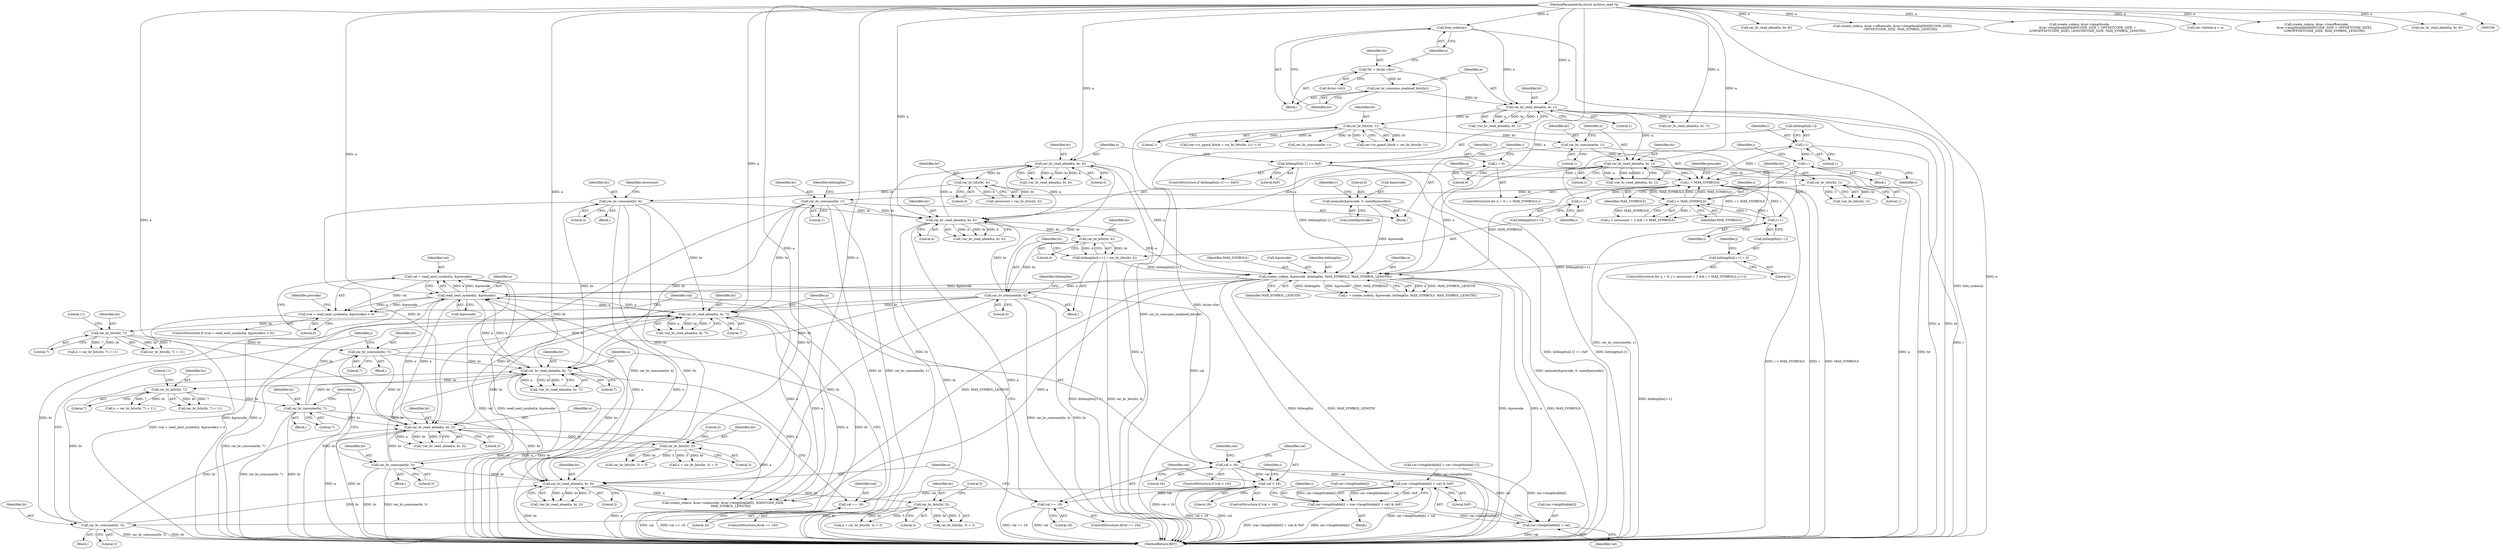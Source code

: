 digraph "0_libarchive_05caadc7eedbef471ac9610809ba683f0c698700@API" {
"1000568" [label="(Call,val = read_next_symbol(a, &precode))"];
"1000570" [label="(Call,read_next_symbol(a, &precode))"];
"1000761" [label="(Call,rar_br_read_ahead(a, br, 7))"];
"1000107" [label="(MethodParameterIn,struct archive_read *a)"];
"1000692" [label="(Call,rar_br_consume(br, 7))"];
"1000688" [label="(Call,rar_br_bits(br, 7))"];
"1000671" [label="(Call,rar_br_read_ahead(a, br, 7))"];
"1000782" [label="(Call,rar_br_consume(br, 7))"];
"1000778" [label="(Call,rar_br_bits(br, 7))"];
"1000499" [label="(Call,rar_br_consume(br, 4))"];
"1000496" [label="(Call,rar_br_bits(br, 4))"];
"1000489" [label="(Call,rar_br_read_ahead(a, br, 4))"];
"1000462" [label="(Call,rar_br_read_ahead(a, br, 4))"];
"1000424" [label="(Call,rar_br_read_ahead(a, br, 1))"];
"1000142" [label="(Call,rar_br_read_ahead(a, br, 1))"];
"1000136" [label="(Call,free_codes(a))"];
"1000138" [label="(Call,rar_br_consume_unalined_bits(br))"];
"1000130" [label="(Call,*br = &(rar->br))"];
"1000419" [label="(Call,rar_br_consume(br, 1))"];
"1000153" [label="(Call,rar_br_bits(br, 1))"];
"1000475" [label="(Call,rar_br_consume(br, 4))"];
"1000472" [label="(Call,rar_br_bits(br, 4))"];
"1000443" [label="(Call,rar_br_consume(br, 1))"];
"1000431" [label="(Call,rar_br_bits(br, 1))"];
"1000664" [label="(Call,rar_br_consume(br, 3))"];
"1000660" [label="(Call,rar_br_bits(br, 3))"];
"1000643" [label="(Call,rar_br_read_ahead(a, br, 3))"];
"1000754" [label="(Call,rar_br_consume(br, 3))"];
"1000750" [label="(Call,rar_br_bits(br, 3))"];
"1000733" [label="(Call,rar_br_read_ahead(a, br, 3))"];
"1000536" [label="(Call,create_code(a, &precode, bitlengths, MAX_SYMBOLS, MAX_SYMBOL_LENGTH))"];
"1000528" [label="(Call,memset(&precode, 0, sizeof(precode)))"];
"1000467" [label="(Call,bitlengths[i++] = rar_br_bits(br, 4))"];
"1000479" [label="(Call,bitlengths[i-1] == 0xF)"];
"1000522" [label="(Call,bitlengths[i++] = 0)"];
"1000456" [label="(Call,i < MAX_SYMBOLS)"];
"1000505" [label="(Call,i--)"];
"1000482" [label="(Call,i-1)"];
"1000470" [label="(Call,i++)"];
"1000517" [label="(Call,i < MAX_SYMBOLS)"];
"1000525" [label="(Call,i++)"];
"1000453" [label="(Call,i = 0)"];
"1000567" [label="(Call,(val = read_next_symbol(a, &precode)) < 0)"];
"1000587" [label="(Call,val < 16)"];
"1000597" [label="(Call,(rar->lengthtable[i] + val) & 0xF)"];
"1000591" [label="(Call,rar->lengthtable[i] = (rar->lengthtable[i] + val) & 0xF)"];
"1000598" [label="(Call,rar->lengthtable[i] + val)"];
"1000610" [label="(Call,val < 18)"];
"1000637" [label="(Call,val == 16)"];
"1000727" [label="(Call,val == 18)"];
"1000607" [label="(Identifier,i)"];
"1000578" [label="(Identifier,precode)"];
"1000501" [label="(Literal,4)"];
"1000689" [label="(Identifier,br)"];
"1000137" [label="(Identifier,a)"];
"1000448" [label="(Identifier,bitlengths)"];
"1000694" [label="(Literal,7)"];
"1000148" [label="(Call,(rar->is_ppmd_block = rar_br_bits(br, 1)) != 0)"];
"1000471" [label="(Identifier,i)"];
"1000598" [label="(Call,rar->lengthtable[i] + val)"];
"1000734" [label="(Identifier,a)"];
"1000472" [label="(Call,rar_br_bits(br, 4))"];
"1000484" [label="(Literal,1)"];
"1000467" [label="(Call,bitlengths[i++] = rar_br_bits(br, 4))"];
"1000494" [label="(Call,zerocount = rar_br_bits(br, 4))"];
"1000488" [label="(Call,!rar_br_read_ahead(a, br, 4))"];
"1000420" [label="(Identifier,br)"];
"1000672" [label="(Identifier,a)"];
"1000537" [label="(Identifier,a)"];
"1000762" [label="(Identifier,a)"];
"1000499" [label="(Call,rar_br_consume(br, 4))"];
"1000659" [label="(Call,rar_br_bits(br, 3) + 3)"];
"1000498" [label="(Literal,4)"];
"1000423" [label="(Call,!rar_br_read_ahead(a, br, 1))"];
"1000670" [label="(Call,!rar_br_read_ahead(a, br, 7))"];
"1000567" [label="(Call,(val = read_next_symbol(a, &precode)) < 0)"];
"1000519" [label="(Identifier,MAX_SYMBOLS)"];
"1000209" [label="(Call,rar_br_read_ahead(a, br, 8))"];
"1000787" [label="(Identifier,j)"];
"1000662" [label="(Literal,3)"];
"1000751" [label="(Identifier,br)"];
"1000486" [label="(Block,)"];
"1000697" [label="(Identifier,j)"];
"1000541" [label="(Identifier,MAX_SYMBOLS)"];
"1000525" [label="(Call,i++)"];
"1000534" [label="(Call,r = create_code(a, &precode, bitlengths, MAX_SYMBOLS, MAX_SYMBOL_LENGTH))"];
"1000589" [label="(Literal,16)"];
"1000728" [label="(Identifier,val)"];
"1000489" [label="(Call,rar_br_read_ahead(a, br, 4))"];
"1000462" [label="(Call,rar_br_read_ahead(a, br, 4))"];
"1000481" [label="(Identifier,bitlengths)"];
"1000108" [label="(Block,)"];
"1000459" [label="(Block,)"];
"1000474" [label="(Literal,4)"];
"1000139" [label="(Identifier,br)"];
"1000643" [label="(Call,rar_br_read_ahead(a, br, 3))"];
"1000783" [label="(Identifier,br)"];
"1000490" [label="(Identifier,a)"];
"1000532" [label="(Call,sizeof(precode))"];
"1000492" [label="(Literal,4)"];
"1000138" [label="(Call,rar_br_consume_unalined_bits(br))"];
"1000733" [label="(Call,rar_br_read_ahead(a, br, 3))"];
"1000445" [label="(Literal,1)"];
"1000838" [label="(Call,create_code(a, &rar->offsetcode, &rar->lengthtable[MAINCODE_SIZE],\n                OFFSETCODE_SIZE, MAX_SYMBOL_LENGTH))"];
"1000456" [label="(Call,i < MAX_SYMBOLS)"];
"1000452" [label="(ControlStructure,for (i = 0; i < MAX_SYMBOLS;))"];
"1000587" [label="(Call,val < 16)"];
"1000780" [label="(Literal,7)"];
"1000570" [label="(Call,read_next_symbol(a, &precode))"];
"1000660" [label="(Call,rar_br_bits(br, 3))"];
"1000527" [label="(Literal,0)"];
"1000454" [label="(Identifier,i)"];
"1000465" [label="(Literal,4)"];
"1000673" [label="(Identifier,br)"];
"1000611" [label="(Identifier,val)"];
"1000637" [label="(Call,val == 16)"];
"1000542" [label="(Identifier,MAX_SYMBOL_LENGTH)"];
"1000569" [label="(Identifier,val)"];
"1000496" [label="(Call,rar_br_bits(br, 4))"];
"1000536" [label="(Call,create_code(a, &precode, bitlengths, MAX_SYMBOLS, MAX_SYMBOL_LENGTH))"];
"1000517" [label="(Call,i < MAX_SYMBOLS)"];
"1000761" [label="(Call,rar_br_read_ahead(a, br, 7))"];
"1000661" [label="(Identifier,br)"];
"1000531" [label="(Literal,0)"];
"1000461" [label="(Call,!rar_br_read_ahead(a, br, 4))"];
"1000523" [label="(Call,bitlengths[i++])"];
"1000668" [label="(Block,)"];
"1000750" [label="(Call,rar_br_bits(br, 3))"];
"1000764" [label="(Literal,7)"];
"1000590" [label="(Block,)"];
"1000418" [label="(Block,)"];
"1000586" [label="(ControlStructure,if (val < 16))"];
"1000884" [label="(Call,create_code(a, &rar->lengthcode,\n                &rar->lengthtable[MAINCODE_SIZE + OFFSETCODE_SIZE +\n                LOWOFFSETCODE_SIZE], LENGTHCODE_SIZE, MAX_SYMBOL_LENGTH))"];
"1000816" [label="(Call,create_code(a, &rar->maincode, &rar->lengthtable[0], MAINCODE_SIZE,\n                MAX_SYMBOL_LENGTH))"];
"1000572" [label="(Call,&precode)"];
"1000574" [label="(Literal,0)"];
"1000477" [label="(Literal,4)"];
"1000282" [label="(Call,rar->bytein.a = a)"];
"1000687" [label="(Call,rar_br_bits(br, 7) + 11)"];
"1000784" [label="(Literal,7)"];
"1000690" [label="(Literal,7)"];
"1000860" [label="(Call,create_code(a, &rar->lowoffsetcode,\n                &rar->lengthtable[MAINCODE_SIZE + OFFSETCODE_SIZE],\n                LOWOFFSETCODE_SIZE, MAX_SYMBOL_LENGTH))"];
"1000693" [label="(Identifier,br)"];
"1000476" [label="(Identifier,br)"];
"1000506" [label="(Identifier,i)"];
"1000674" [label="(Literal,7)"];
"1000473" [label="(Identifier,br)"];
"1000646" [label="(Literal,3)"];
"1000592" [label="(Call,rar->lengthtable[i])"];
"1000639" [label="(Literal,16)"];
"1000421" [label="(Literal,1)"];
"1000781" [label="(Literal,11)"];
"1000779" [label="(Identifier,br)"];
"1000444" [label="(Identifier,br)"];
"1000616" [label="(Identifier,i)"];
"1000158" [label="(Call,rar_br_consume(br, 1))"];
"1000141" [label="(Call,!rar_br_read_ahead(a, br, 1))"];
"1000153" [label="(Call,rar_br_bits(br, 1))"];
"1000482" [label="(Call,i-1)"];
"1000605" [label="(Literal,0xF)"];
"1000594" [label="(Identifier,rar)"];
"1000155" [label="(Literal,1)"];
"1000149" [label="(Call,rar->is_ppmd_block = rar_br_bits(br, 1))"];
"1000597" [label="(Call,(rar->lengthtable[i] + val) & 0xF)"];
"1000154" [label="(Identifier,br)"];
"1000130" [label="(Call,*br = &(rar->br))"];
"1000736" [label="(Literal,3)"];
"1000685" [label="(Call,n = rar_br_bits(br, 7) + 11)"];
"1000591" [label="(Call,rar->lengthtable[i] = (rar->lengthtable[i] + val) & 0xF)"];
"1000747" [label="(Call,n = rar_br_bits(br, 3) + 3)"];
"1000752" [label="(Literal,3)"];
"1000610" [label="(Call,val < 18)"];
"1000521" [label="(Identifier,j)"];
"1000727" [label="(Call,val == 18)"];
"1000530" [label="(Identifier,precode)"];
"1000609" [label="(ControlStructure,if (val < 18))"];
"1000143" [label="(Identifier,a)"];
"1001023" [label="(MethodReturn,RET)"];
"1000509" [label="(Identifier,j)"];
"1000671" [label="(Call,rar_br_read_ahead(a, br, 7))"];
"1000732" [label="(Call,!rar_br_read_ahead(a, br, 3))"];
"1000470" [label="(Call,i++)"];
"1000657" [label="(Call,n = rar_br_bits(br, 3) + 3)"];
"1000730" [label="(Block,)"];
"1000507" [label="(ControlStructure,for (j = 0; j < zerocount + 2 && i < MAX_SYMBOLS; j++))"];
"1000526" [label="(Identifier,i)"];
"1000755" [label="(Identifier,br)"];
"1000431" [label="(Call,rar_br_bits(br, 1))"];
"1000642" [label="(Call,!rar_br_read_ahead(a, br, 3))"];
"1000566" [label="(ControlStructure,if ((val = read_next_symbol(a, &precode)) < 0))"];
"1000538" [label="(Call,&precode)"];
"1000142" [label="(Call,rar_br_read_ahead(a, br, 1))"];
"1000528" [label="(Call,memset(&precode, 0, sizeof(precode)))"];
"1000497" [label="(Identifier,br)"];
"1000571" [label="(Identifier,a)"];
"1000432" [label="(Identifier,br)"];
"1000163" [label="(Call,rar_br_read_ahead(a, br, 7))"];
"1000424" [label="(Call,rar_br_read_ahead(a, br, 1))"];
"1000426" [label="(Identifier,br)"];
"1000458" [label="(Identifier,MAX_SYMBOLS)"];
"1000463" [label="(Identifier,a)"];
"1000640" [label="(Block,)"];
"1000427" [label="(Literal,1)"];
"1000644" [label="(Identifier,a)"];
"1000485" [label="(Literal,0xF)"];
"1000753" [label="(Literal,3)"];
"1000612" [label="(Literal,18)"];
"1000183" [label="(Call,rar_br_read_ahead(a, br, 8))"];
"1000504" [label="(Block,)"];
"1000777" [label="(Call,rar_br_bits(br, 7) + 11)"];
"1000638" [label="(Identifier,val)"];
"1000453" [label="(Call,i = 0)"];
"1000500" [label="(Identifier,br)"];
"1000511" [label="(Call,j < zerocount + 2 && i < MAX_SYMBOLS)"];
"1000599" [label="(Call,rar->lengthtable[i])"];
"1000763" [label="(Identifier,br)"];
"1000540" [label="(Identifier,bitlengths)"];
"1000503" [label="(Identifier,zerocount)"];
"1000491" [label="(Identifier,br)"];
"1000479" [label="(Call,bitlengths[i-1] == 0xF)"];
"1000136" [label="(Call,free_codes(a))"];
"1000665" [label="(Identifier,br)"];
"1000518" [label="(Identifier,i)"];
"1000709" [label="(Call,rar->lengthtable[i] = rar->lengthtable[i-1])"];
"1000692" [label="(Call,rar_br_consume(br, 7))"];
"1000455" [label="(Literal,0)"];
"1000443" [label="(Call,rar_br_consume(br, 1))"];
"1000433" [label="(Literal,1)"];
"1000425" [label="(Identifier,a)"];
"1000107" [label="(MethodParameterIn,struct archive_read *a)"];
"1000636" [label="(ControlStructure,if(val == 16))"];
"1000145" [label="(Literal,1)"];
"1000778" [label="(Call,rar_br_bits(br, 7))"];
"1000758" [label="(Block,)"];
"1000645" [label="(Identifier,br)"];
"1000478" [label="(ControlStructure,if (bitlengths[i-1] == 0xF))"];
"1000688" [label="(Call,rar_br_bits(br, 7))"];
"1000522" [label="(Call,bitlengths[i++] = 0)"];
"1000475" [label="(Call,rar_br_consume(br, 4))"];
"1000756" [label="(Literal,3)"];
"1000132" [label="(Call,&(rar->br))"];
"1000144" [label="(Identifier,br)"];
"1000568" [label="(Call,val = read_next_symbol(a, &precode))"];
"1000464" [label="(Identifier,br)"];
"1000535" [label="(Identifier,r)"];
"1000131" [label="(Identifier,br)"];
"1000483" [label="(Identifier,i)"];
"1000729" [label="(Literal,18)"];
"1000430" [label="(Call,!rar_br_bits(br, 1))"];
"1000505" [label="(Call,i--)"];
"1000749" [label="(Call,rar_br_bits(br, 3) + 3)"];
"1000735" [label="(Identifier,br)"];
"1000419" [label="(Call,rar_br_consume(br, 1))"];
"1000588" [label="(Identifier,val)"];
"1000754" [label="(Call,rar_br_consume(br, 3))"];
"1000468" [label="(Call,bitlengths[i++])"];
"1000782" [label="(Call,rar_br_consume(br, 7))"];
"1000480" [label="(Call,bitlengths[i-1])"];
"1000691" [label="(Literal,11)"];
"1000726" [label="(ControlStructure,if(val == 18))"];
"1000604" [label="(Identifier,val)"];
"1000529" [label="(Call,&precode)"];
"1000775" [label="(Call,n = rar_br_bits(br, 7) + 11)"];
"1000666" [label="(Literal,3)"];
"1000663" [label="(Literal,3)"];
"1000457" [label="(Identifier,i)"];
"1000664" [label="(Call,rar_br_consume(br, 3))"];
"1000760" [label="(Call,!rar_br_read_ahead(a, br, 7))"];
"1000568" -> "1000567"  [label="AST: "];
"1000568" -> "1000570"  [label="CFG: "];
"1000569" -> "1000568"  [label="AST: "];
"1000570" -> "1000568"  [label="AST: "];
"1000574" -> "1000568"  [label="CFG: "];
"1000568" -> "1001023"  [label="DDG: val"];
"1000568" -> "1001023"  [label="DDG: read_next_symbol(a, &precode)"];
"1000568" -> "1000567"  [label="DDG: val"];
"1000570" -> "1000568"  [label="DDG: a"];
"1000570" -> "1000568"  [label="DDG: &precode"];
"1000568" -> "1000587"  [label="DDG: val"];
"1000570" -> "1000572"  [label="CFG: "];
"1000571" -> "1000570"  [label="AST: "];
"1000572" -> "1000570"  [label="AST: "];
"1000570" -> "1001023"  [label="DDG: a"];
"1000570" -> "1001023"  [label="DDG: &precode"];
"1000570" -> "1000567"  [label="DDG: a"];
"1000570" -> "1000567"  [label="DDG: &precode"];
"1000761" -> "1000570"  [label="DDG: a"];
"1000643" -> "1000570"  [label="DDG: a"];
"1000671" -> "1000570"  [label="DDG: a"];
"1000536" -> "1000570"  [label="DDG: a"];
"1000536" -> "1000570"  [label="DDG: &precode"];
"1000733" -> "1000570"  [label="DDG: a"];
"1000107" -> "1000570"  [label="DDG: a"];
"1000570" -> "1000643"  [label="DDG: a"];
"1000570" -> "1000671"  [label="DDG: a"];
"1000570" -> "1000733"  [label="DDG: a"];
"1000570" -> "1000761"  [label="DDG: a"];
"1000570" -> "1000816"  [label="DDG: a"];
"1000761" -> "1000760"  [label="AST: "];
"1000761" -> "1000764"  [label="CFG: "];
"1000762" -> "1000761"  [label="AST: "];
"1000763" -> "1000761"  [label="AST: "];
"1000764" -> "1000761"  [label="AST: "];
"1000760" -> "1000761"  [label="CFG: "];
"1000761" -> "1001023"  [label="DDG: a"];
"1000761" -> "1001023"  [label="DDG: br"];
"1000761" -> "1000760"  [label="DDG: a"];
"1000761" -> "1000760"  [label="DDG: br"];
"1000761" -> "1000760"  [label="DDG: 7"];
"1000107" -> "1000761"  [label="DDG: a"];
"1000692" -> "1000761"  [label="DDG: br"];
"1000782" -> "1000761"  [label="DDG: br"];
"1000499" -> "1000761"  [label="DDG: br"];
"1000664" -> "1000761"  [label="DDG: br"];
"1000443" -> "1000761"  [label="DDG: br"];
"1000475" -> "1000761"  [label="DDG: br"];
"1000754" -> "1000761"  [label="DDG: br"];
"1000761" -> "1000778"  [label="DDG: br"];
"1000761" -> "1000816"  [label="DDG: a"];
"1000107" -> "1000106"  [label="AST: "];
"1000107" -> "1001023"  [label="DDG: a"];
"1000107" -> "1000136"  [label="DDG: a"];
"1000107" -> "1000142"  [label="DDG: a"];
"1000107" -> "1000163"  [label="DDG: a"];
"1000107" -> "1000183"  [label="DDG: a"];
"1000107" -> "1000209"  [label="DDG: a"];
"1000107" -> "1000282"  [label="DDG: a"];
"1000107" -> "1000424"  [label="DDG: a"];
"1000107" -> "1000462"  [label="DDG: a"];
"1000107" -> "1000489"  [label="DDG: a"];
"1000107" -> "1000536"  [label="DDG: a"];
"1000107" -> "1000643"  [label="DDG: a"];
"1000107" -> "1000671"  [label="DDG: a"];
"1000107" -> "1000733"  [label="DDG: a"];
"1000107" -> "1000816"  [label="DDG: a"];
"1000107" -> "1000838"  [label="DDG: a"];
"1000107" -> "1000860"  [label="DDG: a"];
"1000107" -> "1000884"  [label="DDG: a"];
"1000692" -> "1000668"  [label="AST: "];
"1000692" -> "1000694"  [label="CFG: "];
"1000693" -> "1000692"  [label="AST: "];
"1000694" -> "1000692"  [label="AST: "];
"1000697" -> "1000692"  [label="CFG: "];
"1000692" -> "1001023"  [label="DDG: br"];
"1000692" -> "1001023"  [label="DDG: rar_br_consume(br, 7)"];
"1000692" -> "1000643"  [label="DDG: br"];
"1000692" -> "1000671"  [label="DDG: br"];
"1000688" -> "1000692"  [label="DDG: br"];
"1000692" -> "1000733"  [label="DDG: br"];
"1000688" -> "1000687"  [label="AST: "];
"1000688" -> "1000690"  [label="CFG: "];
"1000689" -> "1000688"  [label="AST: "];
"1000690" -> "1000688"  [label="AST: "];
"1000691" -> "1000688"  [label="CFG: "];
"1000688" -> "1000685"  [label="DDG: br"];
"1000688" -> "1000685"  [label="DDG: 7"];
"1000688" -> "1000687"  [label="DDG: br"];
"1000688" -> "1000687"  [label="DDG: 7"];
"1000671" -> "1000688"  [label="DDG: br"];
"1000671" -> "1000670"  [label="AST: "];
"1000671" -> "1000674"  [label="CFG: "];
"1000672" -> "1000671"  [label="AST: "];
"1000673" -> "1000671"  [label="AST: "];
"1000674" -> "1000671"  [label="AST: "];
"1000670" -> "1000671"  [label="CFG: "];
"1000671" -> "1001023"  [label="DDG: a"];
"1000671" -> "1001023"  [label="DDG: br"];
"1000671" -> "1000670"  [label="DDG: a"];
"1000671" -> "1000670"  [label="DDG: br"];
"1000671" -> "1000670"  [label="DDG: 7"];
"1000782" -> "1000671"  [label="DDG: br"];
"1000499" -> "1000671"  [label="DDG: br"];
"1000664" -> "1000671"  [label="DDG: br"];
"1000443" -> "1000671"  [label="DDG: br"];
"1000475" -> "1000671"  [label="DDG: br"];
"1000754" -> "1000671"  [label="DDG: br"];
"1000671" -> "1000816"  [label="DDG: a"];
"1000782" -> "1000758"  [label="AST: "];
"1000782" -> "1000784"  [label="CFG: "];
"1000783" -> "1000782"  [label="AST: "];
"1000784" -> "1000782"  [label="AST: "];
"1000787" -> "1000782"  [label="CFG: "];
"1000782" -> "1001023"  [label="DDG: br"];
"1000782" -> "1001023"  [label="DDG: rar_br_consume(br, 7)"];
"1000782" -> "1000643"  [label="DDG: br"];
"1000782" -> "1000733"  [label="DDG: br"];
"1000778" -> "1000782"  [label="DDG: br"];
"1000778" -> "1000777"  [label="AST: "];
"1000778" -> "1000780"  [label="CFG: "];
"1000779" -> "1000778"  [label="AST: "];
"1000780" -> "1000778"  [label="AST: "];
"1000781" -> "1000778"  [label="CFG: "];
"1000778" -> "1000775"  [label="DDG: br"];
"1000778" -> "1000775"  [label="DDG: 7"];
"1000778" -> "1000777"  [label="DDG: br"];
"1000778" -> "1000777"  [label="DDG: 7"];
"1000499" -> "1000486"  [label="AST: "];
"1000499" -> "1000501"  [label="CFG: "];
"1000500" -> "1000499"  [label="AST: "];
"1000501" -> "1000499"  [label="AST: "];
"1000503" -> "1000499"  [label="CFG: "];
"1000499" -> "1001023"  [label="DDG: rar_br_consume(br, 4)"];
"1000499" -> "1001023"  [label="DDG: br"];
"1000499" -> "1000462"  [label="DDG: br"];
"1000496" -> "1000499"  [label="DDG: br"];
"1000499" -> "1000643"  [label="DDG: br"];
"1000499" -> "1000733"  [label="DDG: br"];
"1000496" -> "1000494"  [label="AST: "];
"1000496" -> "1000498"  [label="CFG: "];
"1000497" -> "1000496"  [label="AST: "];
"1000498" -> "1000496"  [label="AST: "];
"1000494" -> "1000496"  [label="CFG: "];
"1000496" -> "1000494"  [label="DDG: br"];
"1000496" -> "1000494"  [label="DDG: 4"];
"1000489" -> "1000496"  [label="DDG: br"];
"1000489" -> "1000488"  [label="AST: "];
"1000489" -> "1000492"  [label="CFG: "];
"1000490" -> "1000489"  [label="AST: "];
"1000491" -> "1000489"  [label="AST: "];
"1000492" -> "1000489"  [label="AST: "];
"1000488" -> "1000489"  [label="CFG: "];
"1000489" -> "1001023"  [label="DDG: br"];
"1000489" -> "1001023"  [label="DDG: a"];
"1000489" -> "1000462"  [label="DDG: a"];
"1000489" -> "1000488"  [label="DDG: a"];
"1000489" -> "1000488"  [label="DDG: br"];
"1000489" -> "1000488"  [label="DDG: 4"];
"1000462" -> "1000489"  [label="DDG: a"];
"1000475" -> "1000489"  [label="DDG: br"];
"1000489" -> "1000536"  [label="DDG: a"];
"1000462" -> "1000461"  [label="AST: "];
"1000462" -> "1000465"  [label="CFG: "];
"1000463" -> "1000462"  [label="AST: "];
"1000464" -> "1000462"  [label="AST: "];
"1000465" -> "1000462"  [label="AST: "];
"1000461" -> "1000462"  [label="CFG: "];
"1000462" -> "1001023"  [label="DDG: a"];
"1000462" -> "1001023"  [label="DDG: br"];
"1000462" -> "1000461"  [label="DDG: a"];
"1000462" -> "1000461"  [label="DDG: br"];
"1000462" -> "1000461"  [label="DDG: 4"];
"1000424" -> "1000462"  [label="DDG: a"];
"1000475" -> "1000462"  [label="DDG: br"];
"1000443" -> "1000462"  [label="DDG: br"];
"1000462" -> "1000472"  [label="DDG: br"];
"1000462" -> "1000536"  [label="DDG: a"];
"1000424" -> "1000423"  [label="AST: "];
"1000424" -> "1000427"  [label="CFG: "];
"1000425" -> "1000424"  [label="AST: "];
"1000426" -> "1000424"  [label="AST: "];
"1000427" -> "1000424"  [label="AST: "];
"1000423" -> "1000424"  [label="CFG: "];
"1000424" -> "1001023"  [label="DDG: br"];
"1000424" -> "1001023"  [label="DDG: a"];
"1000424" -> "1000423"  [label="DDG: a"];
"1000424" -> "1000423"  [label="DDG: br"];
"1000424" -> "1000423"  [label="DDG: 1"];
"1000142" -> "1000424"  [label="DDG: a"];
"1000419" -> "1000424"  [label="DDG: br"];
"1000424" -> "1000431"  [label="DDG: br"];
"1000424" -> "1000536"  [label="DDG: a"];
"1000142" -> "1000141"  [label="AST: "];
"1000142" -> "1000145"  [label="CFG: "];
"1000143" -> "1000142"  [label="AST: "];
"1000144" -> "1000142"  [label="AST: "];
"1000145" -> "1000142"  [label="AST: "];
"1000141" -> "1000142"  [label="CFG: "];
"1000142" -> "1001023"  [label="DDG: br"];
"1000142" -> "1001023"  [label="DDG: a"];
"1000142" -> "1000141"  [label="DDG: a"];
"1000142" -> "1000141"  [label="DDG: br"];
"1000142" -> "1000141"  [label="DDG: 1"];
"1000136" -> "1000142"  [label="DDG: a"];
"1000138" -> "1000142"  [label="DDG: br"];
"1000142" -> "1000153"  [label="DDG: br"];
"1000142" -> "1000163"  [label="DDG: a"];
"1000136" -> "1000108"  [label="AST: "];
"1000136" -> "1000137"  [label="CFG: "];
"1000137" -> "1000136"  [label="AST: "];
"1000139" -> "1000136"  [label="CFG: "];
"1000136" -> "1001023"  [label="DDG: free_codes(a)"];
"1000138" -> "1000108"  [label="AST: "];
"1000138" -> "1000139"  [label="CFG: "];
"1000139" -> "1000138"  [label="AST: "];
"1000143" -> "1000138"  [label="CFG: "];
"1000138" -> "1001023"  [label="DDG: rar_br_consume_unalined_bits(br)"];
"1000130" -> "1000138"  [label="DDG: br"];
"1000130" -> "1000108"  [label="AST: "];
"1000130" -> "1000132"  [label="CFG: "];
"1000131" -> "1000130"  [label="AST: "];
"1000132" -> "1000130"  [label="AST: "];
"1000137" -> "1000130"  [label="CFG: "];
"1000130" -> "1001023"  [label="DDG: &(rar->br)"];
"1000419" -> "1000418"  [label="AST: "];
"1000419" -> "1000421"  [label="CFG: "];
"1000420" -> "1000419"  [label="AST: "];
"1000421" -> "1000419"  [label="AST: "];
"1000425" -> "1000419"  [label="CFG: "];
"1000419" -> "1001023"  [label="DDG: rar_br_consume(br, 1)"];
"1000153" -> "1000419"  [label="DDG: br"];
"1000153" -> "1000149"  [label="AST: "];
"1000153" -> "1000155"  [label="CFG: "];
"1000154" -> "1000153"  [label="AST: "];
"1000155" -> "1000153"  [label="AST: "];
"1000149" -> "1000153"  [label="CFG: "];
"1000153" -> "1000148"  [label="DDG: br"];
"1000153" -> "1000148"  [label="DDG: 1"];
"1000153" -> "1000149"  [label="DDG: br"];
"1000153" -> "1000149"  [label="DDG: 1"];
"1000153" -> "1000158"  [label="DDG: br"];
"1000475" -> "1000459"  [label="AST: "];
"1000475" -> "1000477"  [label="CFG: "];
"1000476" -> "1000475"  [label="AST: "];
"1000477" -> "1000475"  [label="AST: "];
"1000481" -> "1000475"  [label="CFG: "];
"1000475" -> "1001023"  [label="DDG: br"];
"1000475" -> "1001023"  [label="DDG: rar_br_consume(br, 4)"];
"1000472" -> "1000475"  [label="DDG: br"];
"1000475" -> "1000643"  [label="DDG: br"];
"1000475" -> "1000733"  [label="DDG: br"];
"1000472" -> "1000467"  [label="AST: "];
"1000472" -> "1000474"  [label="CFG: "];
"1000473" -> "1000472"  [label="AST: "];
"1000474" -> "1000472"  [label="AST: "];
"1000467" -> "1000472"  [label="CFG: "];
"1000472" -> "1000467"  [label="DDG: br"];
"1000472" -> "1000467"  [label="DDG: 4"];
"1000443" -> "1000418"  [label="AST: "];
"1000443" -> "1000445"  [label="CFG: "];
"1000444" -> "1000443"  [label="AST: "];
"1000445" -> "1000443"  [label="AST: "];
"1000448" -> "1000443"  [label="CFG: "];
"1000443" -> "1001023"  [label="DDG: rar_br_consume(br, 1)"];
"1000443" -> "1001023"  [label="DDG: br"];
"1000431" -> "1000443"  [label="DDG: br"];
"1000443" -> "1000643"  [label="DDG: br"];
"1000443" -> "1000733"  [label="DDG: br"];
"1000431" -> "1000430"  [label="AST: "];
"1000431" -> "1000433"  [label="CFG: "];
"1000432" -> "1000431"  [label="AST: "];
"1000433" -> "1000431"  [label="AST: "];
"1000430" -> "1000431"  [label="CFG: "];
"1000431" -> "1000430"  [label="DDG: br"];
"1000431" -> "1000430"  [label="DDG: 1"];
"1000664" -> "1000640"  [label="AST: "];
"1000664" -> "1000666"  [label="CFG: "];
"1000665" -> "1000664"  [label="AST: "];
"1000666" -> "1000664"  [label="AST: "];
"1000697" -> "1000664"  [label="CFG: "];
"1000664" -> "1001023"  [label="DDG: rar_br_consume(br, 3)"];
"1000664" -> "1001023"  [label="DDG: br"];
"1000664" -> "1000643"  [label="DDG: br"];
"1000660" -> "1000664"  [label="DDG: br"];
"1000664" -> "1000733"  [label="DDG: br"];
"1000660" -> "1000659"  [label="AST: "];
"1000660" -> "1000662"  [label="CFG: "];
"1000661" -> "1000660"  [label="AST: "];
"1000662" -> "1000660"  [label="AST: "];
"1000663" -> "1000660"  [label="CFG: "];
"1000660" -> "1000657"  [label="DDG: br"];
"1000660" -> "1000657"  [label="DDG: 3"];
"1000660" -> "1000659"  [label="DDG: br"];
"1000660" -> "1000659"  [label="DDG: 3"];
"1000643" -> "1000660"  [label="DDG: br"];
"1000643" -> "1000642"  [label="AST: "];
"1000643" -> "1000646"  [label="CFG: "];
"1000644" -> "1000643"  [label="AST: "];
"1000645" -> "1000643"  [label="AST: "];
"1000646" -> "1000643"  [label="AST: "];
"1000642" -> "1000643"  [label="CFG: "];
"1000643" -> "1001023"  [label="DDG: a"];
"1000643" -> "1001023"  [label="DDG: br"];
"1000643" -> "1000642"  [label="DDG: a"];
"1000643" -> "1000642"  [label="DDG: br"];
"1000643" -> "1000642"  [label="DDG: 3"];
"1000754" -> "1000643"  [label="DDG: br"];
"1000643" -> "1000816"  [label="DDG: a"];
"1000754" -> "1000730"  [label="AST: "];
"1000754" -> "1000756"  [label="CFG: "];
"1000755" -> "1000754"  [label="AST: "];
"1000756" -> "1000754"  [label="AST: "];
"1000787" -> "1000754"  [label="CFG: "];
"1000754" -> "1001023"  [label="DDG: rar_br_consume(br, 3)"];
"1000754" -> "1001023"  [label="DDG: br"];
"1000754" -> "1000733"  [label="DDG: br"];
"1000750" -> "1000754"  [label="DDG: br"];
"1000750" -> "1000749"  [label="AST: "];
"1000750" -> "1000752"  [label="CFG: "];
"1000751" -> "1000750"  [label="AST: "];
"1000752" -> "1000750"  [label="AST: "];
"1000753" -> "1000750"  [label="CFG: "];
"1000750" -> "1000747"  [label="DDG: br"];
"1000750" -> "1000747"  [label="DDG: 3"];
"1000750" -> "1000749"  [label="DDG: br"];
"1000750" -> "1000749"  [label="DDG: 3"];
"1000733" -> "1000750"  [label="DDG: br"];
"1000733" -> "1000732"  [label="AST: "];
"1000733" -> "1000736"  [label="CFG: "];
"1000734" -> "1000733"  [label="AST: "];
"1000735" -> "1000733"  [label="AST: "];
"1000736" -> "1000733"  [label="AST: "];
"1000732" -> "1000733"  [label="CFG: "];
"1000733" -> "1001023"  [label="DDG: br"];
"1000733" -> "1001023"  [label="DDG: a"];
"1000733" -> "1000732"  [label="DDG: a"];
"1000733" -> "1000732"  [label="DDG: br"];
"1000733" -> "1000732"  [label="DDG: 3"];
"1000733" -> "1000816"  [label="DDG: a"];
"1000536" -> "1000534"  [label="AST: "];
"1000536" -> "1000542"  [label="CFG: "];
"1000537" -> "1000536"  [label="AST: "];
"1000538" -> "1000536"  [label="AST: "];
"1000540" -> "1000536"  [label="AST: "];
"1000541" -> "1000536"  [label="AST: "];
"1000542" -> "1000536"  [label="AST: "];
"1000534" -> "1000536"  [label="CFG: "];
"1000536" -> "1001023"  [label="DDG: bitlengths"];
"1000536" -> "1001023"  [label="DDG: MAX_SYMBOL_LENGTH"];
"1000536" -> "1001023"  [label="DDG: &precode"];
"1000536" -> "1001023"  [label="DDG: a"];
"1000536" -> "1001023"  [label="DDG: MAX_SYMBOLS"];
"1000536" -> "1000534"  [label="DDG: a"];
"1000536" -> "1000534"  [label="DDG: MAX_SYMBOL_LENGTH"];
"1000536" -> "1000534"  [label="DDG: bitlengths"];
"1000536" -> "1000534"  [label="DDG: &precode"];
"1000536" -> "1000534"  [label="DDG: MAX_SYMBOLS"];
"1000528" -> "1000536"  [label="DDG: &precode"];
"1000467" -> "1000536"  [label="DDG: bitlengths[i++]"];
"1000479" -> "1000536"  [label="DDG: bitlengths[i-1]"];
"1000522" -> "1000536"  [label="DDG: bitlengths[i++]"];
"1000456" -> "1000536"  [label="DDG: MAX_SYMBOLS"];
"1000536" -> "1000816"  [label="DDG: a"];
"1000536" -> "1000816"  [label="DDG: MAX_SYMBOL_LENGTH"];
"1000528" -> "1000418"  [label="AST: "];
"1000528" -> "1000532"  [label="CFG: "];
"1000529" -> "1000528"  [label="AST: "];
"1000531" -> "1000528"  [label="AST: "];
"1000532" -> "1000528"  [label="AST: "];
"1000535" -> "1000528"  [label="CFG: "];
"1000528" -> "1001023"  [label="DDG: memset(&precode, 0, sizeof(precode))"];
"1000467" -> "1000459"  [label="AST: "];
"1000468" -> "1000467"  [label="AST: "];
"1000476" -> "1000467"  [label="CFG: "];
"1000467" -> "1001023"  [label="DDG: rar_br_bits(br, 4)"];
"1000467" -> "1001023"  [label="DDG: bitlengths[i++]"];
"1000479" -> "1000478"  [label="AST: "];
"1000479" -> "1000485"  [label="CFG: "];
"1000480" -> "1000479"  [label="AST: "];
"1000485" -> "1000479"  [label="AST: "];
"1000457" -> "1000479"  [label="CFG: "];
"1000490" -> "1000479"  [label="CFG: "];
"1000479" -> "1001023"  [label="DDG: bitlengths[i-1] == 0xF"];
"1000479" -> "1001023"  [label="DDG: bitlengths[i-1]"];
"1000522" -> "1000507"  [label="AST: "];
"1000522" -> "1000527"  [label="CFG: "];
"1000523" -> "1000522"  [label="AST: "];
"1000527" -> "1000522"  [label="AST: "];
"1000521" -> "1000522"  [label="CFG: "];
"1000522" -> "1001023"  [label="DDG: bitlengths[i++]"];
"1000456" -> "1000452"  [label="AST: "];
"1000456" -> "1000458"  [label="CFG: "];
"1000457" -> "1000456"  [label="AST: "];
"1000458" -> "1000456"  [label="AST: "];
"1000463" -> "1000456"  [label="CFG: "];
"1000530" -> "1000456"  [label="CFG: "];
"1000456" -> "1001023"  [label="DDG: i"];
"1000456" -> "1001023"  [label="DDG: MAX_SYMBOLS"];
"1000456" -> "1001023"  [label="DDG: i < MAX_SYMBOLS"];
"1000505" -> "1000456"  [label="DDG: i"];
"1000482" -> "1000456"  [label="DDG: i"];
"1000517" -> "1000456"  [label="DDG: i"];
"1000517" -> "1000456"  [label="DDG: MAX_SYMBOLS"];
"1000525" -> "1000456"  [label="DDG: i"];
"1000453" -> "1000456"  [label="DDG: i"];
"1000456" -> "1000470"  [label="DDG: i"];
"1000456" -> "1000511"  [label="DDG: i < MAX_SYMBOLS"];
"1000456" -> "1000517"  [label="DDG: MAX_SYMBOLS"];
"1000505" -> "1000504"  [label="AST: "];
"1000505" -> "1000506"  [label="CFG: "];
"1000506" -> "1000505"  [label="AST: "];
"1000509" -> "1000505"  [label="CFG: "];
"1000482" -> "1000505"  [label="DDG: i"];
"1000505" -> "1000517"  [label="DDG: i"];
"1000505" -> "1000525"  [label="DDG: i"];
"1000482" -> "1000480"  [label="AST: "];
"1000482" -> "1000484"  [label="CFG: "];
"1000483" -> "1000482"  [label="AST: "];
"1000484" -> "1000482"  [label="AST: "];
"1000480" -> "1000482"  [label="CFG: "];
"1000482" -> "1001023"  [label="DDG: i"];
"1000470" -> "1000482"  [label="DDG: i"];
"1000470" -> "1000468"  [label="AST: "];
"1000470" -> "1000471"  [label="CFG: "];
"1000471" -> "1000470"  [label="AST: "];
"1000468" -> "1000470"  [label="CFG: "];
"1000517" -> "1000511"  [label="AST: "];
"1000517" -> "1000519"  [label="CFG: "];
"1000518" -> "1000517"  [label="AST: "];
"1000519" -> "1000517"  [label="AST: "];
"1000511" -> "1000517"  [label="CFG: "];
"1000517" -> "1000511"  [label="DDG: i"];
"1000517" -> "1000511"  [label="DDG: MAX_SYMBOLS"];
"1000525" -> "1000517"  [label="DDG: i"];
"1000517" -> "1000525"  [label="DDG: i"];
"1000525" -> "1000523"  [label="AST: "];
"1000525" -> "1000526"  [label="CFG: "];
"1000526" -> "1000525"  [label="AST: "];
"1000523" -> "1000525"  [label="CFG: "];
"1000453" -> "1000452"  [label="AST: "];
"1000453" -> "1000455"  [label="CFG: "];
"1000454" -> "1000453"  [label="AST: "];
"1000455" -> "1000453"  [label="AST: "];
"1000457" -> "1000453"  [label="CFG: "];
"1000567" -> "1000566"  [label="AST: "];
"1000567" -> "1000574"  [label="CFG: "];
"1000574" -> "1000567"  [label="AST: "];
"1000578" -> "1000567"  [label="CFG: "];
"1000588" -> "1000567"  [label="CFG: "];
"1000567" -> "1001023"  [label="DDG: (val = read_next_symbol(a, &precode)) < 0"];
"1000587" -> "1000586"  [label="AST: "];
"1000587" -> "1000589"  [label="CFG: "];
"1000588" -> "1000587"  [label="AST: "];
"1000589" -> "1000587"  [label="AST: "];
"1000594" -> "1000587"  [label="CFG: "];
"1000611" -> "1000587"  [label="CFG: "];
"1000587" -> "1001023"  [label="DDG: val < 16"];
"1000587" -> "1000597"  [label="DDG: val"];
"1000587" -> "1000598"  [label="DDG: val"];
"1000587" -> "1000610"  [label="DDG: val"];
"1000597" -> "1000591"  [label="AST: "];
"1000597" -> "1000605"  [label="CFG: "];
"1000598" -> "1000597"  [label="AST: "];
"1000605" -> "1000597"  [label="AST: "];
"1000591" -> "1000597"  [label="CFG: "];
"1000597" -> "1001023"  [label="DDG: rar->lengthtable[i] + val"];
"1000597" -> "1000591"  [label="DDG: rar->lengthtable[i] + val"];
"1000597" -> "1000591"  [label="DDG: 0xF"];
"1000591" -> "1000597"  [label="DDG: rar->lengthtable[i]"];
"1000709" -> "1000597"  [label="DDG: rar->lengthtable[i]"];
"1000591" -> "1000590"  [label="AST: "];
"1000592" -> "1000591"  [label="AST: "];
"1000607" -> "1000591"  [label="CFG: "];
"1000591" -> "1001023"  [label="DDG: (rar->lengthtable[i] + val) & 0xF"];
"1000591" -> "1001023"  [label="DDG: rar->lengthtable[i]"];
"1000591" -> "1000598"  [label="DDG: rar->lengthtable[i]"];
"1000598" -> "1000604"  [label="CFG: "];
"1000599" -> "1000598"  [label="AST: "];
"1000604" -> "1000598"  [label="AST: "];
"1000605" -> "1000598"  [label="CFG: "];
"1000598" -> "1001023"  [label="DDG: val"];
"1000709" -> "1000598"  [label="DDG: rar->lengthtable[i]"];
"1000610" -> "1000609"  [label="AST: "];
"1000610" -> "1000612"  [label="CFG: "];
"1000611" -> "1000610"  [label="AST: "];
"1000612" -> "1000610"  [label="AST: "];
"1000616" -> "1000610"  [label="CFG: "];
"1000728" -> "1000610"  [label="CFG: "];
"1000610" -> "1001023"  [label="DDG: val < 18"];
"1000610" -> "1001023"  [label="DDG: val"];
"1000610" -> "1000637"  [label="DDG: val"];
"1000610" -> "1000727"  [label="DDG: val"];
"1000637" -> "1000636"  [label="AST: "];
"1000637" -> "1000639"  [label="CFG: "];
"1000638" -> "1000637"  [label="AST: "];
"1000639" -> "1000637"  [label="AST: "];
"1000644" -> "1000637"  [label="CFG: "];
"1000672" -> "1000637"  [label="CFG: "];
"1000637" -> "1001023"  [label="DDG: val"];
"1000637" -> "1001023"  [label="DDG: val == 16"];
"1000727" -> "1000726"  [label="AST: "];
"1000727" -> "1000729"  [label="CFG: "];
"1000728" -> "1000727"  [label="AST: "];
"1000729" -> "1000727"  [label="AST: "];
"1000734" -> "1000727"  [label="CFG: "];
"1000762" -> "1000727"  [label="CFG: "];
"1000727" -> "1001023"  [label="DDG: val == 18"];
"1000727" -> "1001023"  [label="DDG: val"];
}
